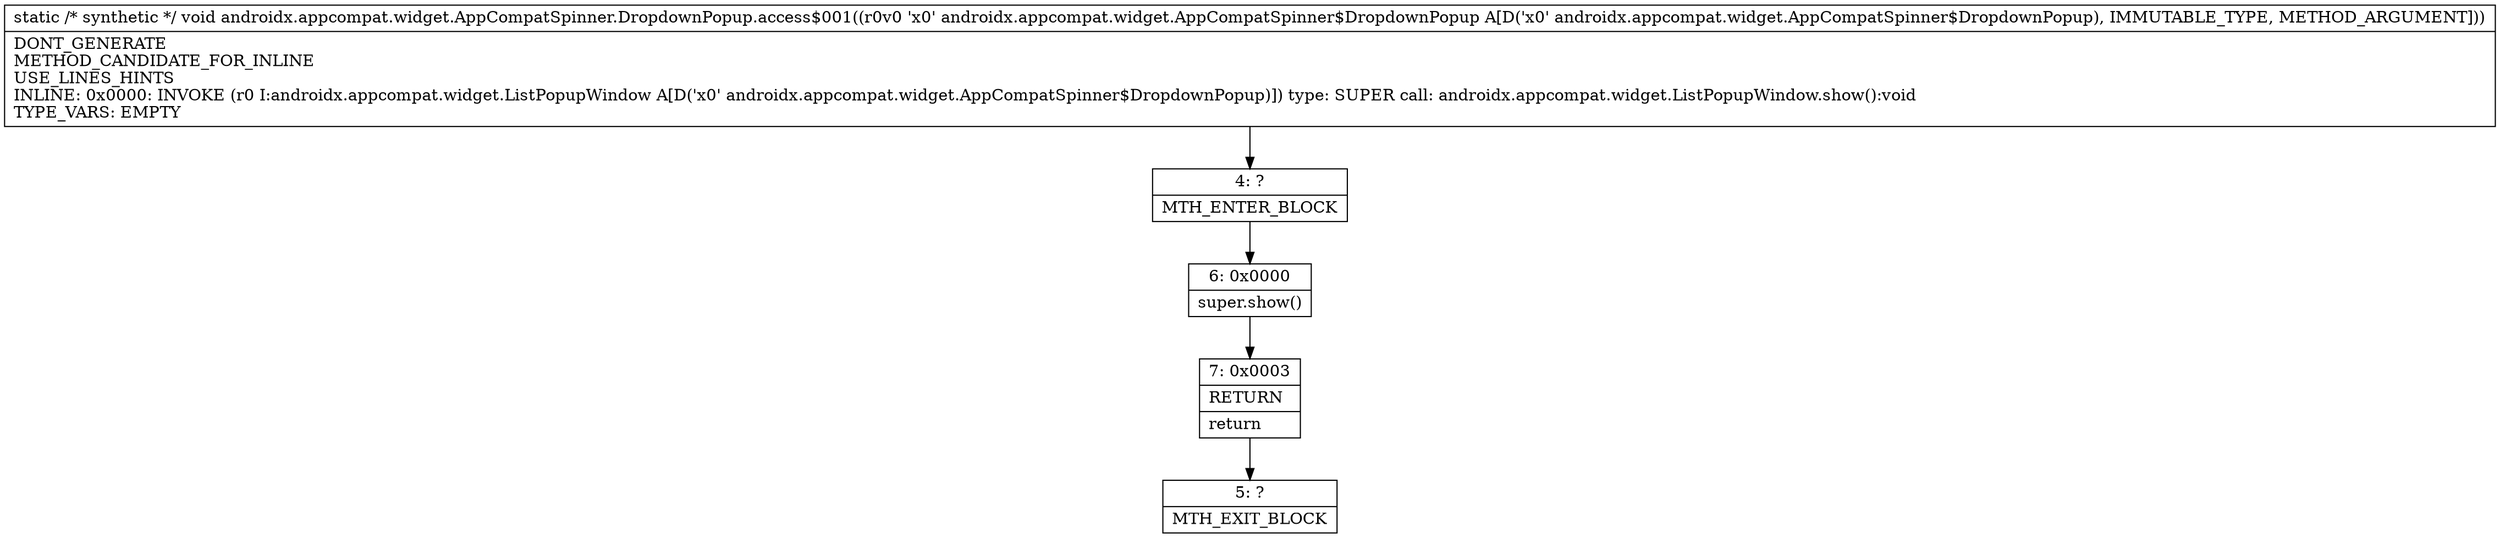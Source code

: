 digraph "CFG forandroidx.appcompat.widget.AppCompatSpinner.DropdownPopup.access$001(Landroidx\/appcompat\/widget\/AppCompatSpinner$DropdownPopup;)V" {
Node_4 [shape=record,label="{4\:\ ?|MTH_ENTER_BLOCK\l}"];
Node_6 [shape=record,label="{6\:\ 0x0000|super.show()\l}"];
Node_7 [shape=record,label="{7\:\ 0x0003|RETURN\l|return\l}"];
Node_5 [shape=record,label="{5\:\ ?|MTH_EXIT_BLOCK\l}"];
MethodNode[shape=record,label="{static \/* synthetic *\/ void androidx.appcompat.widget.AppCompatSpinner.DropdownPopup.access$001((r0v0 'x0' androidx.appcompat.widget.AppCompatSpinner$DropdownPopup A[D('x0' androidx.appcompat.widget.AppCompatSpinner$DropdownPopup), IMMUTABLE_TYPE, METHOD_ARGUMENT]))  | DONT_GENERATE\lMETHOD_CANDIDATE_FOR_INLINE\lUSE_LINES_HINTS\lINLINE: 0x0000: INVOKE  (r0 I:androidx.appcompat.widget.ListPopupWindow A[D('x0' androidx.appcompat.widget.AppCompatSpinner$DropdownPopup)]) type: SUPER call: androidx.appcompat.widget.ListPopupWindow.show():void\lTYPE_VARS: EMPTY\l}"];
MethodNode -> Node_4;Node_4 -> Node_6;
Node_6 -> Node_7;
Node_7 -> Node_5;
}

